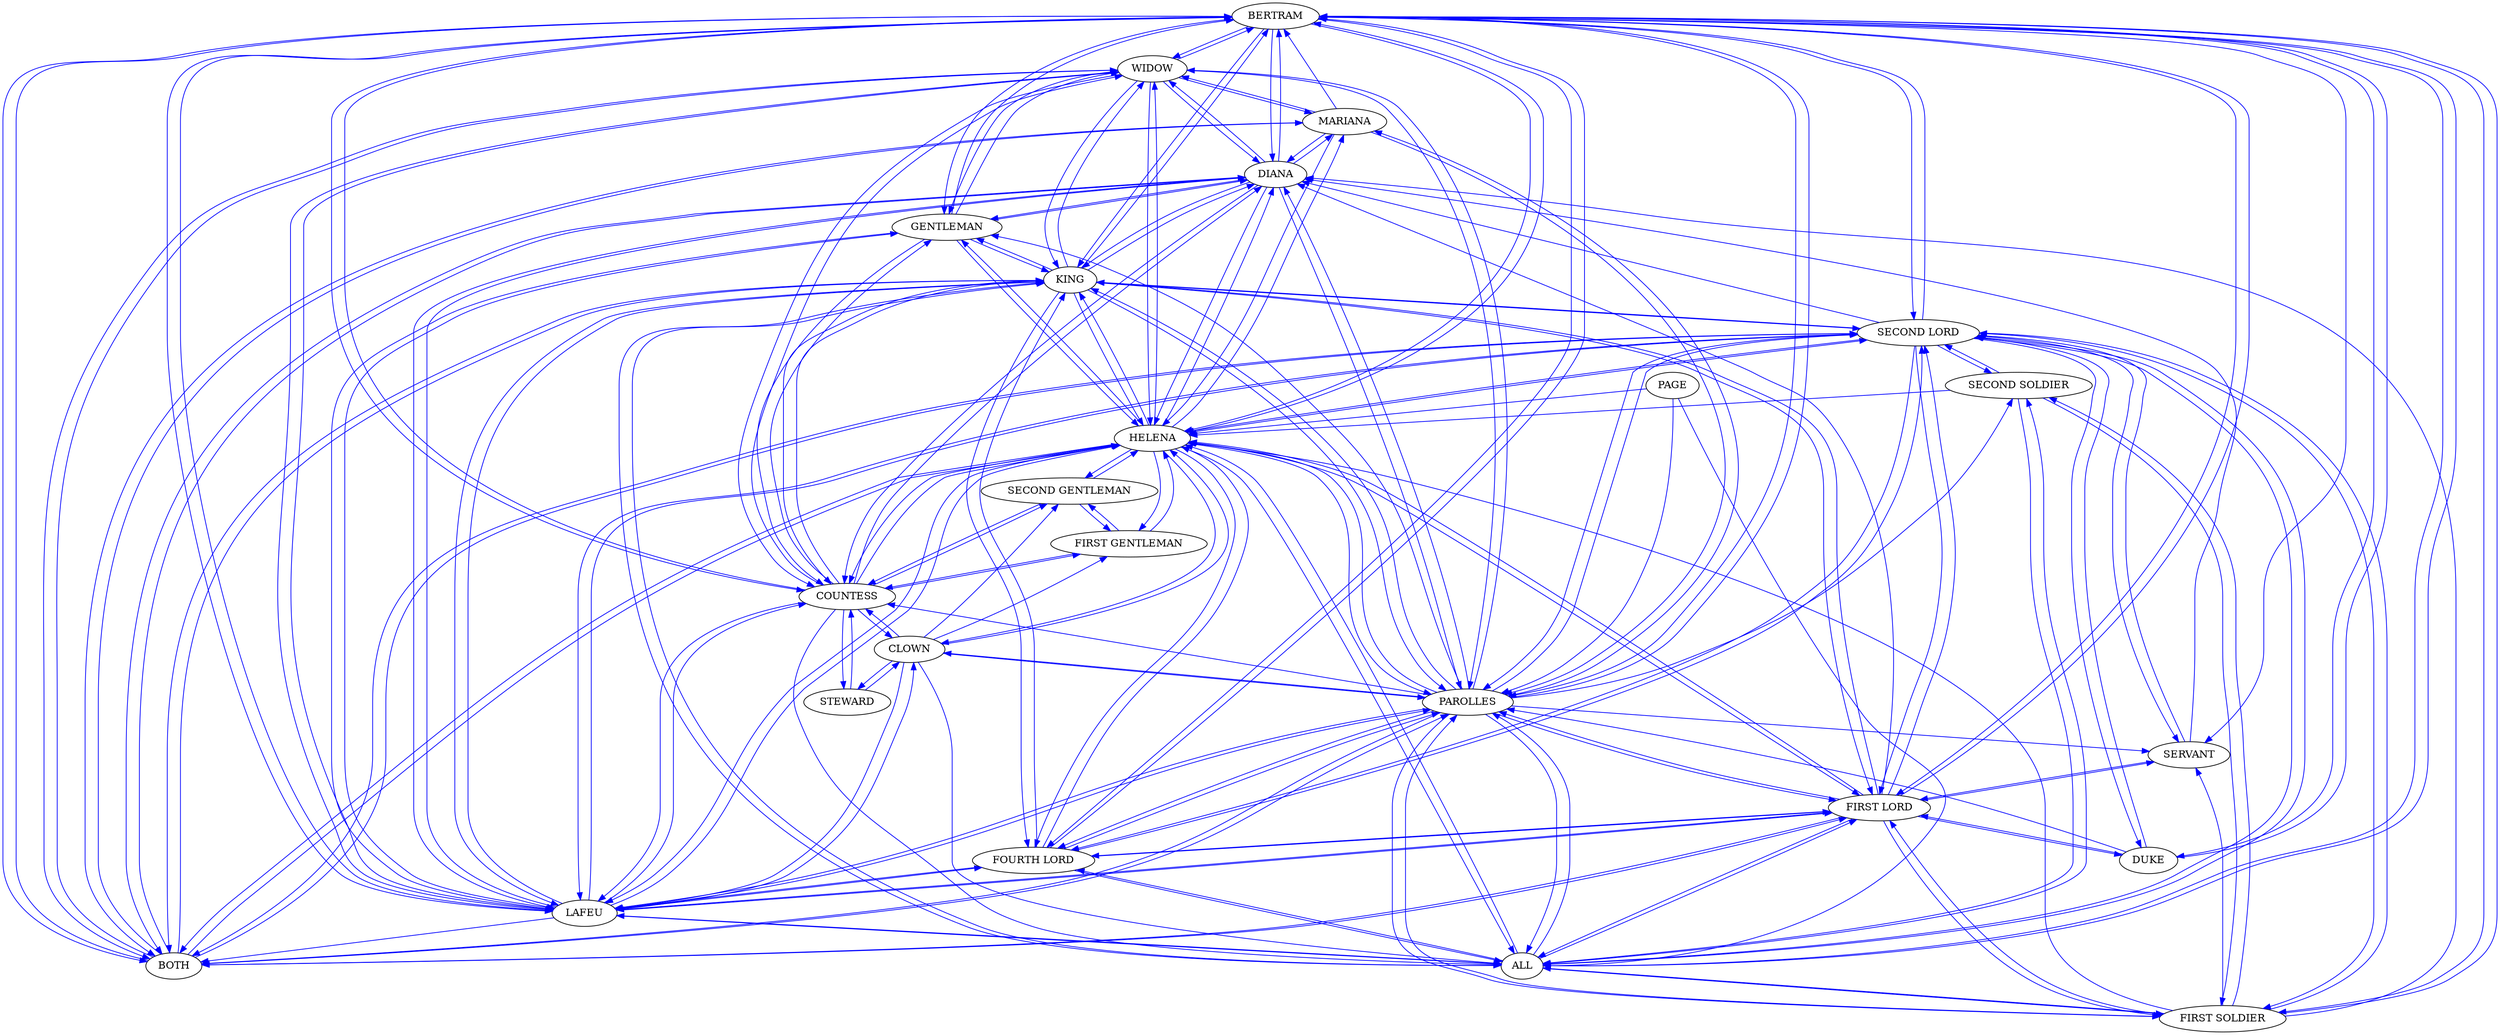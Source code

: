 strict digraph  {
	BERTRAM -> WIDOW	 [color=blue,
		weight=27];
	BERTRAM -> PAROLLES	 [color=blue,
		weight=138];
	BERTRAM -> HELENA	 [color=blue,
		weight=70];
	BERTRAM -> BOTH	 [color=blue,
		weight=9];
	BERTRAM -> "FIRST LORD"	 [color=blue,
		weight=117];
	BERTRAM -> "FIRST SOLDIER"	 [color=blue,
		weight=18];
	BERTRAM -> COUNTESS	 [color=blue,
		weight=69];
	BERTRAM -> DIANA	 [color=blue,
		weight=98];
	BERTRAM -> ALL	 [color=blue,
		weight=29];
	BERTRAM -> LAFEU	 [color=blue,
		weight=111];
	BERTRAM -> KING	 [color=blue,
		weight=115];
	BERTRAM -> GENTLEMAN	 [color=blue,
		weight=63];
	BERTRAM -> DUKE	 [color=blue,
		weight=8];
	BERTRAM -> "FOURTH LORD"	 [color=blue,
		weight=37];
	BERTRAM -> SERVANT	 [color=blue,
		weight=34];
	BERTRAM -> "SECOND LORD"	 [color=blue,
		weight=111];
	STEWARD -> CLOWN	 [color=blue,
		weight=7];
	STEWARD -> COUNTESS	 [color=blue,
		weight=43];
	WIDOW -> BERTRAM	 [color=blue,
		weight=6];
	WIDOW -> PAROLLES	 [color=blue,
		weight=3];
	WIDOW -> HELENA	 [color=blue,
		weight=52];
	WIDOW -> BOTH	 [color=blue,
		weight=41];
	WIDOW -> COUNTESS	 [color=blue,
		weight=3];
	WIDOW -> DIANA	 [color=blue,
		weight=48];
	WIDOW -> LAFEU	 [color=blue,
		weight=3];
	WIDOW -> MARIANA	 [color=blue,
		weight=41];
	WIDOW -> KING	 [color=blue,
		weight=3];
	WIDOW -> GENTLEMAN	 [color=blue,
		weight=4];
	PAROLLES -> BERTRAM	 [color=blue,
		weight=210];
	PAROLLES -> WIDOW	 [color=blue,
		weight=18];
	PAROLLES -> CLOWN	 [color=blue,
		weight=32];
	PAROLLES -> HELENA	 [color=blue,
		weight=171];
	PAROLLES -> BOTH	 [color=blue,
		weight=22];
	PAROLLES -> "FIRST LORD"	 [color=blue,
		weight=185];
	PAROLLES -> "FIRST SOLDIER"	 [color=blue,
		weight=127];
	PAROLLES -> COUNTESS	 [color=blue,
		weight=17];
	PAROLLES -> DIANA	 [color=blue,
		weight=116];
	PAROLLES -> ALL	 [color=blue,
		weight=120];
	PAROLLES -> LAFEU	 [color=blue,
		weight=72];
	PAROLLES -> MARIANA	 [color=blue,
		weight=1];
	PAROLLES -> KING	 [color=blue,
		weight=82];
	PAROLLES -> GENTLEMAN	 [color=blue,
		weight=17];
	PAROLLES -> "SECOND SOLDIER"	 [color=blue,
		weight=40];
	PAROLLES -> "FOURTH LORD"	 [color=blue,
		weight=60];
	PAROLLES -> SERVANT	 [color=blue,
		weight=98];
	PAROLLES -> "SECOND LORD"	 [color=blue,
		weight=235];
	CLOWN -> STEWARD	 [color=blue,
		weight=62];
	CLOWN -> PAROLLES	 [color=blue,
		weight=32];
	CLOWN -> HELENA	 [color=blue,
		weight=22];
	CLOWN -> "FIRST GENTLEMAN"	 [color=blue,
		weight=22];
	CLOWN -> COUNTESS	 [color=blue,
		weight=153];
	CLOWN -> ALL	 [color=blue,
		weight=35];
	CLOWN -> LAFEU	 [color=blue,
		weight=42];
	CLOWN -> "SECOND GENTLEMAN"	 [color=blue,
		weight=22];
	PAGE -> PAROLLES	 [color=blue,
		weight=1];
	PAGE -> HELENA	 [color=blue,
		weight=1];
	PAGE -> ALL	 [color=blue,
		weight=1];
	HELENA -> BERTRAM	 [color=blue,
		weight=69];
	HELENA -> WIDOW	 [color=blue,
		weight=134];
	HELENA -> PAROLLES	 [color=blue,
		weight=123];
	HELENA -> CLOWN	 [color=blue,
		weight=11];
	HELENA -> BOTH	 [color=blue,
		weight=98];
	HELENA -> "FIRST GENTLEMAN"	 [color=blue,
		weight=41];
	HELENA -> "FIRST LORD"	 [color=blue,
		weight=32];
	HELENA -> COUNTESS	 [color=blue,
		weight=94];
	HELENA -> DIANA	 [color=blue,
		weight=109];
	HELENA -> ALL	 [color=blue,
		weight=116];
	HELENA -> LAFEU	 [color=blue,
		weight=45];
	HELENA -> MARIANA	 [color=blue,
		weight=30];
	HELENA -> KING	 [color=blue,
		weight=112];
	HELENA -> GENTLEMAN	 [color=blue,
		weight=39];
	HELENA -> "SECOND GENTLEMAN"	 [color=blue,
		weight=41];
	HELENA -> "FOURTH LORD"	 [color=blue,
		weight=32];
	HELENA -> "SECOND LORD"	 [color=blue,
		weight=100];
	BOTH -> BERTRAM	 [color=blue,
		weight=1];
	BOTH -> WIDOW	 [color=blue,
		weight=1];
	BOTH -> PAROLLES	 [color=blue,
		weight=1];
	BOTH -> HELENA	 [color=blue,
		weight=1];
	BOTH -> "FIRST LORD"	 [color=blue,
		weight=1];
	BOTH -> DIANA	 [color=blue,
		weight=1];
	BOTH -> MARIANA	 [color=blue,
		weight=1];
	BOTH -> KING	 [color=blue,
		weight=1];
	BOTH -> "SECOND LORD"	 [color=blue,
		weight=1];
	"FIRST GENTLEMAN" -> HELENA	 [color=blue,
		weight=12];
	"FIRST GENTLEMAN" -> COUNTESS	 [color=blue,
		weight=12];
	"FIRST GENTLEMAN" -> "SECOND GENTLEMAN"	 [color=blue,
		weight=12];
	"FIRST LORD" -> BERTRAM	 [color=blue,
		weight=64];
	"FIRST LORD" -> PAROLLES	 [color=blue,
		weight=38];
	"FIRST LORD" -> HELENA	 [color=blue,
		weight=1];
	"FIRST LORD" -> BOTH	 [color=blue,
		weight=7];
	"FIRST LORD" -> "FIRST SOLDIER"	 [color=blue,
		weight=23];
	"FIRST LORD" -> DIANA	 [color=blue,
		weight=64];
	"FIRST LORD" -> ALL	 [color=blue,
		weight=1];
	"FIRST LORD" -> LAFEU	 [color=blue,
		weight=3];
	"FIRST LORD" -> KING	 [color=blue,
		weight=14];
	"FIRST LORD" -> DUKE	 [color=blue,
		weight=6];
	"FIRST LORD" -> "FOURTH LORD"	 [color=blue,
		weight=1];
	"FIRST LORD" -> SERVANT	 [color=blue,
		weight=64];
	"FIRST LORD" -> "SECOND LORD"	 [color=blue,
		weight=112];
	"FIRST SOLDIER" -> BERTRAM	 [color=blue,
		weight=57];
	"FIRST SOLDIER" -> PAROLLES	 [color=blue,
		weight=75];
	"FIRST SOLDIER" -> HELENA	 [color=blue,
		weight=15];
	"FIRST SOLDIER" -> "FIRST LORD"	 [color=blue,
		weight=63];
	"FIRST SOLDIER" -> DIANA	 [color=blue,
		weight=63];
	"FIRST SOLDIER" -> ALL	 [color=blue,
		weight=15];
	"FIRST SOLDIER" -> "SECOND SOLDIER"	 [color=blue,
		weight=15];
	"FIRST SOLDIER" -> SERVANT	 [color=blue,
		weight=63];
	"FIRST SOLDIER" -> "SECOND LORD"	 [color=blue,
		weight=78];
	COUNTESS -> BERTRAM	 [color=blue,
		weight=51];
	COUNTESS -> STEWARD	 [color=blue,
		weight=58];
	COUNTESS -> WIDOW	 [color=blue,
		weight=5];
	COUNTESS -> CLOWN	 [color=blue,
		weight=85];
	COUNTESS -> HELENA	 [color=blue,
		weight=142];
	COUNTESS -> "FIRST GENTLEMAN"	 [color=blue,
		weight=49];
	COUNTESS -> DIANA	 [color=blue,
		weight=5];
	COUNTESS -> ALL	 [color=blue,
		weight=69];
	COUNTESS -> LAFEU	 [color=blue,
		weight=72];
	COUNTESS -> KING	 [color=blue,
		weight=16];
	COUNTESS -> GENTLEMAN	 [color=blue,
		weight=16];
	COUNTESS -> "SECOND GENTLEMAN"	 [color=blue,
		weight=49];
	DIANA -> BERTRAM	 [color=blue,
		weight=110];
	DIANA -> WIDOW	 [color=blue,
		weight=75];
	DIANA -> PAROLLES	 [color=blue,
		weight=34];
	DIANA -> HELENA	 [color=blue,
		weight=22];
	DIANA -> BOTH	 [color=blue,
		weight=21];
	DIANA -> COUNTESS	 [color=blue,
		weight=60];
	DIANA -> LAFEU	 [color=blue,
		weight=60];
	DIANA -> MARIANA	 [color=blue,
		weight=21];
	DIANA -> KING	 [color=blue,
		weight=60];
	DIANA -> GENTLEMAN	 [color=blue,
		weight=60];
	ALL -> BERTRAM	 [color=blue,
		weight=1];
	ALL -> PAROLLES	 [color=blue,
		weight=2];
	ALL -> HELENA	 [color=blue,
		weight=2];
	ALL -> "FIRST LORD"	 [color=blue,
		weight=1];
	ALL -> "FIRST SOLDIER"	 [color=blue,
		weight=1];
	ALL -> LAFEU	 [color=blue,
		weight=1];
	ALL -> KING	 [color=blue,
		weight=1];
	ALL -> "SECOND SOLDIER"	 [color=blue,
		weight=1];
	ALL -> "FOURTH LORD"	 [color=blue,
		weight=1];
	ALL -> "SECOND LORD"	 [color=blue,
		weight=2];
	LAFEU -> BERTRAM	 [color=blue,
		weight=167];
	LAFEU -> WIDOW	 [color=blue,
		weight=6];
	LAFEU -> PAROLLES	 [color=blue,
		weight=137];
	LAFEU -> CLOWN	 [color=blue,
		weight=46];
	LAFEU -> HELENA	 [color=blue,
		weight=104];
	LAFEU -> BOTH	 [color=blue,
		weight=32];
	LAFEU -> "FIRST LORD"	 [color=blue,
		weight=92];
	LAFEU -> COUNTESS	 [color=blue,
		weight=102];
	LAFEU -> DIANA	 [color=blue,
		weight=10];
	LAFEU -> ALL	 [color=blue,
		weight=66];
	LAFEU -> KING	 [color=blue,
		weight=134];
	LAFEU -> GENTLEMAN	 [color=blue,
		weight=33];
	LAFEU -> "FOURTH LORD"	 [color=blue,
		weight=92];
	LAFEU -> "SECOND LORD"	 [color=blue,
		weight=124];
	MARIANA -> BERTRAM	 [color=blue,
		weight=2];
	MARIANA -> WIDOW	 [color=blue,
		weight=20];
	MARIANA -> PAROLLES	 [color=blue,
		weight=2];
	MARIANA -> HELENA	 [color=blue,
		weight=3];
	MARIANA -> BOTH	 [color=blue,
		weight=20];
	MARIANA -> DIANA	 [color=blue,
		weight=20];
	KING -> BERTRAM	 [color=blue,
		weight=292];
	KING -> WIDOW	 [color=blue,
		weight=44];
	KING -> PAROLLES	 [color=blue,
		weight=200];
	KING -> HELENA	 [color=blue,
		weight=147];
	KING -> BOTH	 [color=blue,
		weight=80];
	KING -> "FIRST LORD"	 [color=blue,
		weight=165];
	KING -> COUNTESS	 [color=blue,
		weight=162];
	KING -> DIANA	 [color=blue,
		weight=64];
	KING -> ALL	 [color=blue,
		weight=77];
	KING -> LAFEU	 [color=blue,
		weight=303];
	KING -> GENTLEMAN	 [color=blue,
		weight=162];
	KING -> "FOURTH LORD"	 [color=blue,
		weight=77];
	KING -> "SECOND LORD"	 [color=blue,
		weight=225];
	GENTLEMAN -> BERTRAM	 [color=blue,
		weight=11];
	GENTLEMAN -> WIDOW	 [color=blue,
		weight=10];
	GENTLEMAN -> HELENA	 [color=blue,
		weight=10];
	GENTLEMAN -> COUNTESS	 [color=blue,
		weight=12];
	GENTLEMAN -> DIANA	 [color=blue,
		weight=10];
	GENTLEMAN -> LAFEU	 [color=blue,
		weight=12];
	GENTLEMAN -> KING	 [color=blue,
		weight=12];
	"SECOND SOLDIER" -> HELENA	 [color=blue,
		weight=2];
	"SECOND SOLDIER" -> "FIRST SOLDIER"	 [color=blue,
		weight=2];
	"SECOND SOLDIER" -> ALL	 [color=blue,
		weight=2];
	"SECOND SOLDIER" -> "SECOND LORD"	 [color=blue,
		weight=2];
	DUKE -> BERTRAM	 [color=blue,
		weight=6];
	DUKE -> PAROLLES	 [color=blue,
		weight=6];
	DUKE -> "FIRST LORD"	 [color=blue,
		weight=13];
	DUKE -> "SECOND LORD"	 [color=blue,
		weight=13];
	"SECOND GENTLEMAN" -> HELENA	 [color=blue,
		weight=11];
	"SECOND GENTLEMAN" -> "FIRST GENTLEMAN"	 [color=blue,
		weight=11];
	"SECOND GENTLEMAN" -> COUNTESS	 [color=blue,
		weight=11];
	"FOURTH LORD" -> BERTRAM	 [color=blue,
		weight=1];
	"FOURTH LORD" -> PAROLLES	 [color=blue,
		weight=1];
	"FOURTH LORD" -> HELENA	 [color=blue,
		weight=1];
	"FOURTH LORD" -> "FIRST LORD"	 [color=blue,
		weight=1];
	"FOURTH LORD" -> ALL	 [color=blue,
		weight=1];
	"FOURTH LORD" -> LAFEU	 [color=blue,
		weight=1];
	"FOURTH LORD" -> KING	 [color=blue,
		weight=1];
	"FOURTH LORD" -> "SECOND LORD"	 [color=blue,
		weight=1];
	SERVANT -> "FIRST LORD"	 [color=blue,
		weight=4];
	SERVANT -> DIANA	 [color=blue,
		weight=4];
	SERVANT -> "SECOND LORD"	 [color=blue,
		weight=4];
	"SECOND LORD" -> BERTRAM	 [color=blue,
		weight=66];
	"SECOND LORD" -> PAROLLES	 [color=blue,
		weight=31];
	"SECOND LORD" -> HELENA	 [color=blue,
		weight=37];
	"SECOND LORD" -> BOTH	 [color=blue,
		weight=4];
	"SECOND LORD" -> "FIRST LORD"	 [color=blue,
		weight=111];
	"SECOND LORD" -> "FIRST SOLDIER"	 [color=blue,
		weight=45];
	"SECOND LORD" -> DIANA	 [color=blue,
		weight=58];
	"SECOND LORD" -> ALL	 [color=blue,
		weight=37];
	"SECOND LORD" -> LAFEU	 [color=blue,
		weight=3];
	"SECOND LORD" -> KING	 [color=blue,
		weight=10];
	"SECOND LORD" -> "SECOND SOLDIER"	 [color=blue,
		weight=36];
	"SECOND LORD" -> DUKE	 [color=blue,
		weight=8];
	"SECOND LORD" -> "FOURTH LORD"	 [color=blue,
		weight=1];
	"SECOND LORD" -> SERVANT	 [color=blue,
		weight=58];
}
